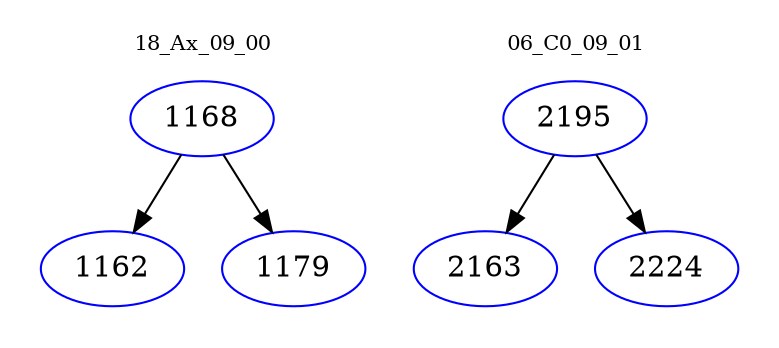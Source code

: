 digraph{
subgraph cluster_0 {
color = white
label = "18_Ax_09_00";
fontsize=10;
T0_1168 [label="1168", color="blue"]
T0_1168 -> T0_1162 [color="black"]
T0_1162 [label="1162", color="blue"]
T0_1168 -> T0_1179 [color="black"]
T0_1179 [label="1179", color="blue"]
}
subgraph cluster_1 {
color = white
label = "06_C0_09_01";
fontsize=10;
T1_2195 [label="2195", color="blue"]
T1_2195 -> T1_2163 [color="black"]
T1_2163 [label="2163", color="blue"]
T1_2195 -> T1_2224 [color="black"]
T1_2224 [label="2224", color="blue"]
}
}
